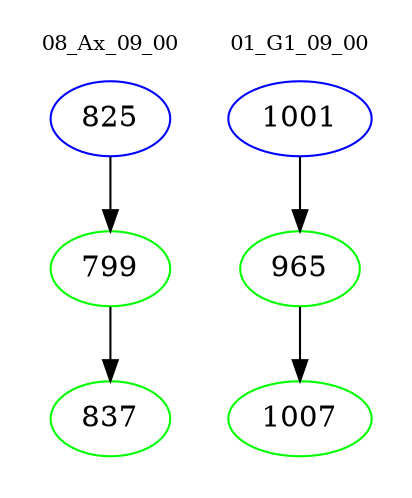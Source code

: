 digraph{
subgraph cluster_0 {
color = white
label = "08_Ax_09_00";
fontsize=10;
T0_825 [label="825", color="blue"]
T0_825 -> T0_799 [color="black"]
T0_799 [label="799", color="green"]
T0_799 -> T0_837 [color="black"]
T0_837 [label="837", color="green"]
}
subgraph cluster_1 {
color = white
label = "01_G1_09_00";
fontsize=10;
T1_1001 [label="1001", color="blue"]
T1_1001 -> T1_965 [color="black"]
T1_965 [label="965", color="green"]
T1_965 -> T1_1007 [color="black"]
T1_1007 [label="1007", color="green"]
}
}
